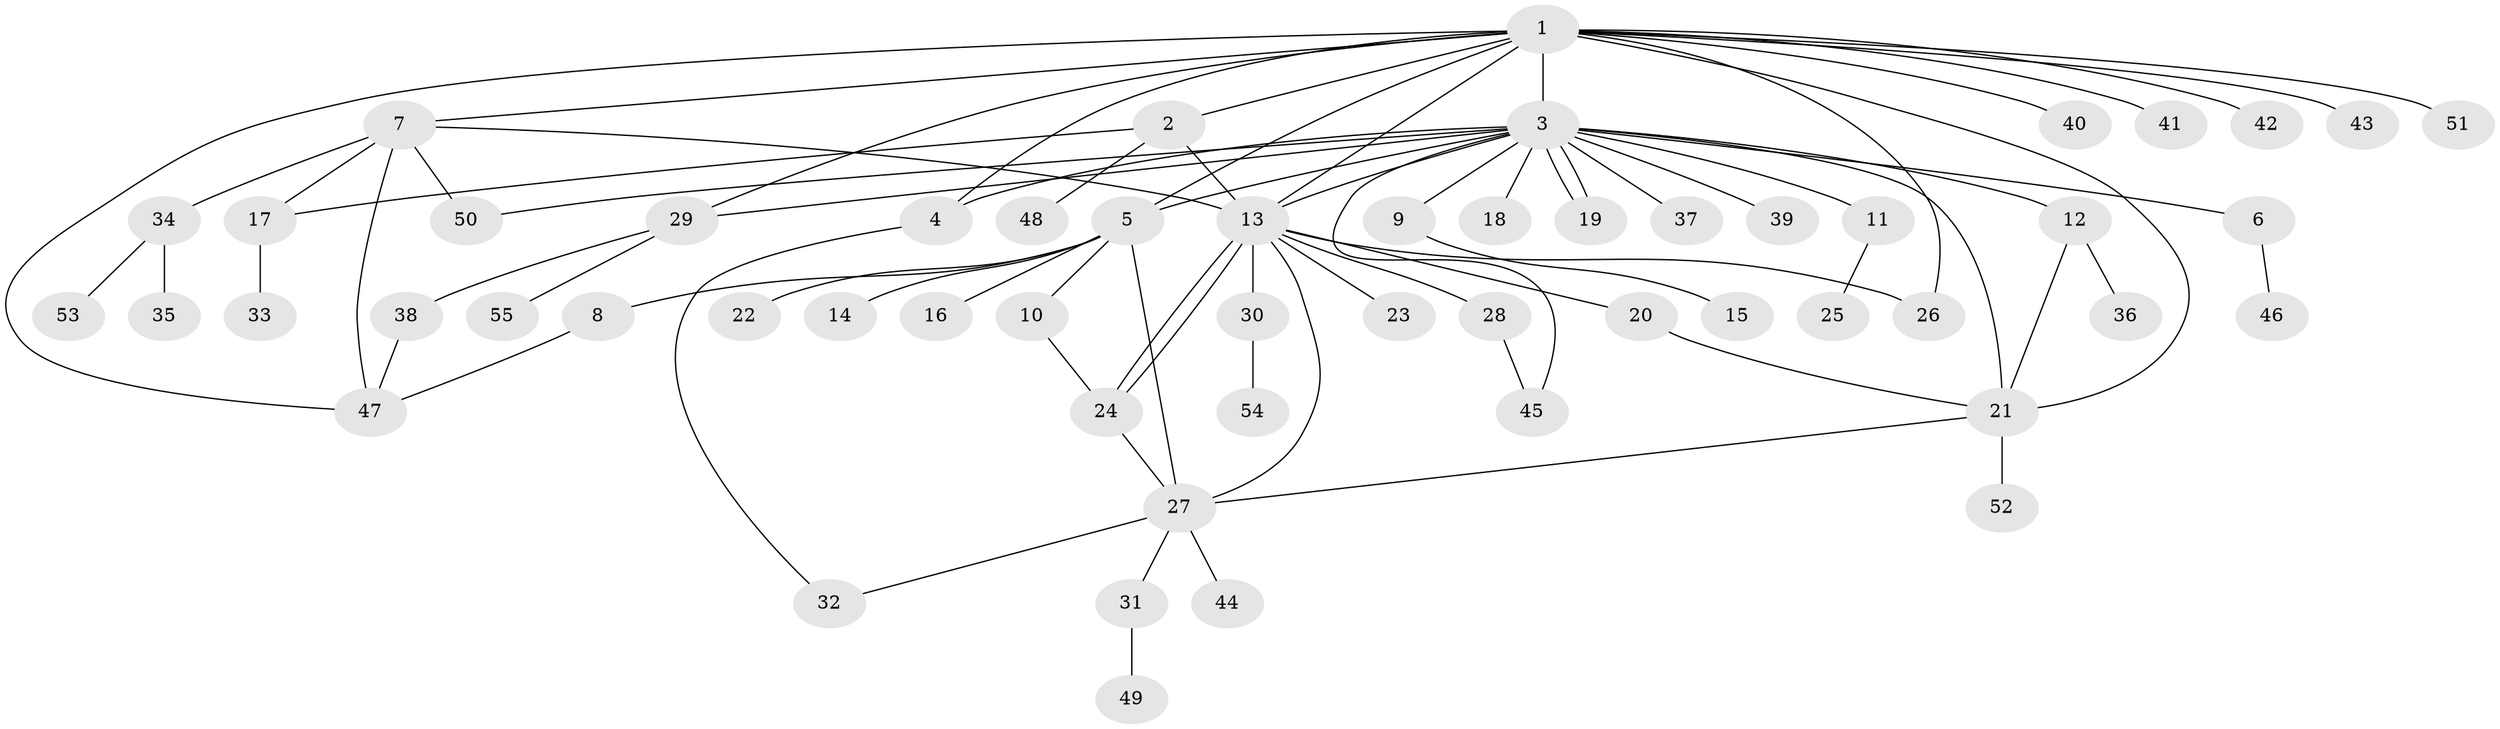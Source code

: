 // Generated by graph-tools (version 1.1) at 2025/01/03/09/25 03:01:48]
// undirected, 55 vertices, 77 edges
graph export_dot {
graph [start="1"]
  node [color=gray90,style=filled];
  1;
  2;
  3;
  4;
  5;
  6;
  7;
  8;
  9;
  10;
  11;
  12;
  13;
  14;
  15;
  16;
  17;
  18;
  19;
  20;
  21;
  22;
  23;
  24;
  25;
  26;
  27;
  28;
  29;
  30;
  31;
  32;
  33;
  34;
  35;
  36;
  37;
  38;
  39;
  40;
  41;
  42;
  43;
  44;
  45;
  46;
  47;
  48;
  49;
  50;
  51;
  52;
  53;
  54;
  55;
  1 -- 2;
  1 -- 3;
  1 -- 4;
  1 -- 5;
  1 -- 7;
  1 -- 13;
  1 -- 21;
  1 -- 26;
  1 -- 29;
  1 -- 40;
  1 -- 41;
  1 -- 42;
  1 -- 43;
  1 -- 47;
  1 -- 51;
  2 -- 13;
  2 -- 17;
  2 -- 48;
  3 -- 4;
  3 -- 5;
  3 -- 6;
  3 -- 9;
  3 -- 11;
  3 -- 12;
  3 -- 13;
  3 -- 18;
  3 -- 19;
  3 -- 19;
  3 -- 21;
  3 -- 29;
  3 -- 37;
  3 -- 39;
  3 -- 45;
  3 -- 50;
  4 -- 32;
  5 -- 8;
  5 -- 10;
  5 -- 14;
  5 -- 16;
  5 -- 22;
  5 -- 27;
  6 -- 46;
  7 -- 13;
  7 -- 17;
  7 -- 34;
  7 -- 47;
  7 -- 50;
  8 -- 47;
  9 -- 15;
  10 -- 24;
  11 -- 25;
  12 -- 21;
  12 -- 36;
  13 -- 20;
  13 -- 23;
  13 -- 24;
  13 -- 24;
  13 -- 26;
  13 -- 27;
  13 -- 28;
  13 -- 30;
  17 -- 33;
  20 -- 21;
  21 -- 27;
  21 -- 52;
  24 -- 27;
  27 -- 31;
  27 -- 32;
  27 -- 44;
  28 -- 45;
  29 -- 38;
  29 -- 55;
  30 -- 54;
  31 -- 49;
  34 -- 35;
  34 -- 53;
  38 -- 47;
}
